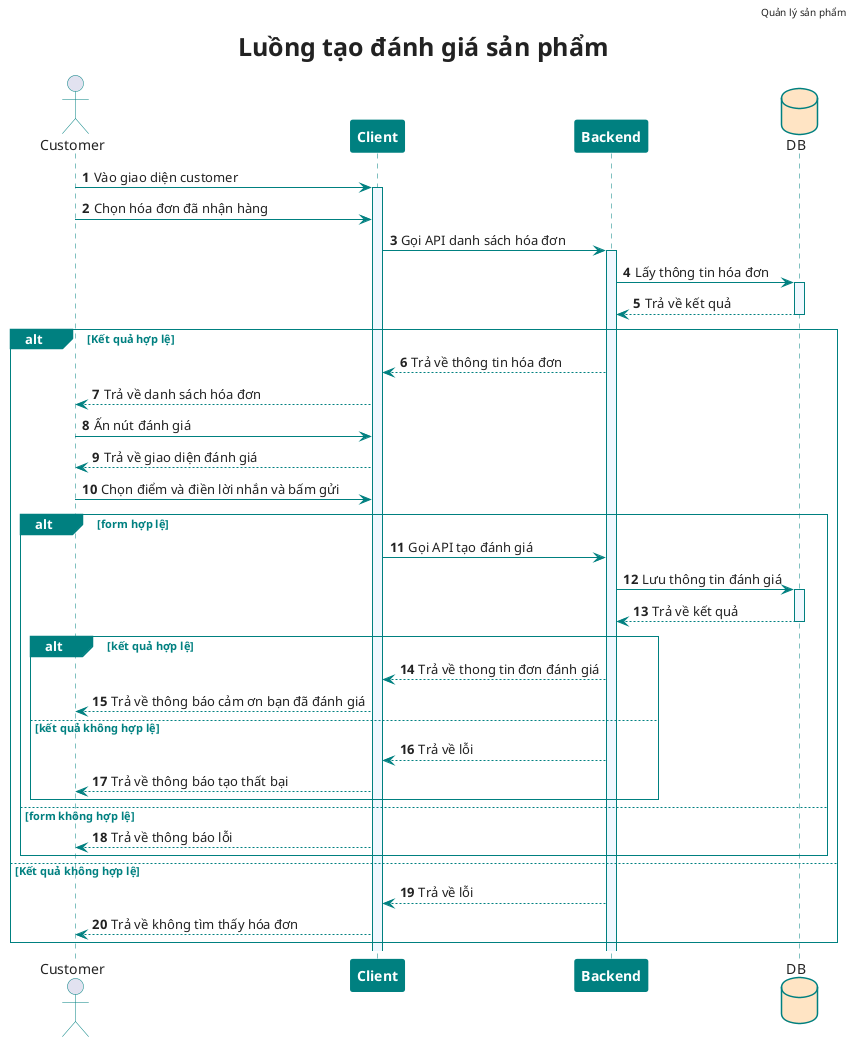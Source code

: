 @startuml
skinparam shadowing false
skinparam responseMessageBelowArrow false
skinparam DefaultFontColor #222
skinparam TitleFontSize 25
skinparam NoteBorderColor #teal
skinparam NoteBackgroundColor #powderblue
skinparam NoteFontColor #444
skinparam DatabaseBorderColor #teal
skinparam DatabaseBackgroundColor #bisque

skinparam sequence {
  ParticipantBorderThickness 1
  ParticipantBorderColor #teal
  ParticipantBackgroundColor #teal
  ParticipantFontColor #white
  ParticipantFontSize 14
  ParticipantFontStyle bold
  LifeLineBorderColor #teal
  LifeLineBackgroundColor #aliceblue
  ArrowColor #teal
  ActorBorderColor #teal
  GroupBorderThickness 1
  GroupBorderColor #teal
  GroupHeaderFontColor #white
  GroupBackgroundColor #teal
  GroupFontColor #teal
}

header Quản lý sản phẩm
title Luồng tạo đánh giá sản phẩm
autonumber
actor "Customer" as customer
participant "Client" as client
participant "Backend" as be
database DB
customer -> client++: Vào giao diện customer
customer -> client: Chọn hóa đơn đã nhận hàng
client -> be++: Gọi API danh sách hóa đơn
be -> DB++: Lấy thông tin hóa đơn
DB --> be:Trả về kết quả
DB--
alt Kết quả hợp lệ
be --> client: Trả về thông tin hóa đơn
client --> customer: Trả về danh sách hóa đơn
customer -> client: Ấn nút đánh giá
client --> customer: Trả về giao diện đánh giá
customer -> client: Chọn điểm và điền lời nhắn và bấm gửi
alt form hợp lệ
client -> be: Gọi API tạo đánh giá
be -> DB++: Lưu thông tin đánh giá
DB --> be: Trả về kết quả
DB--
alt kết quả hợp lệ
be --> client: Trả về thong tin đơn đánh giá
client --> customer: Trả về thông báo cảm ơn bạn đã đánh giá
else kết quả không hợp lệ
be --> client: Trả về lỗi
client --> customer: Trả về thông báo tạo thất bại
end
else form không hợp lệ
client --> customer: Trả về thông báo lỗi
end
else Kết quả không hợp lệ
be --> client: Trả về lỗi
client --> customer: Trả về không tìm thấy hóa đơn
end


@enduml